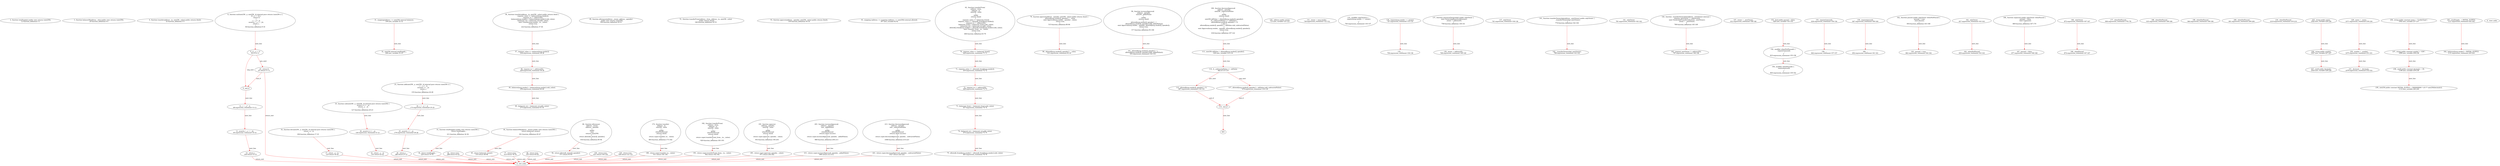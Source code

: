 digraph  {
12 [label="2_ function totalSupply() public view returns (uint256);\n12-function_definition-3-3", method="totalSupply()", type_label=function_definition];
20 [label="3_ function balanceOf(address _who) public view returns (uint256);\n20-function_definition-4-4", method="balanceOf(address _who)", type_label=function_definition];
32 [label="4_ function transfer(address _to, uint256 _value) public returns (bool);\n32-function_definition-5-5", method="transfer(address _to,uint256 _value)", type_label=function_definition];
64 [label="8_ function mul(uint256 _a, uint256 _b) internal pure returns (uint256 c) {\n    if (_a == 0) {\n      return 0;\n    }\n    c = _a * _b;\n    assert(c / _a == _b);\n    return c;\n  }\n64-function_definition-9-16", method="mul(uint256 _a,uint256 _b)", type_label=function_definition];
82 [label="9_ if__a == 0\n82-if-10-12", method="mul(uint256 _a,uint256 _b)", type_label=if];
1228 [label="9_ end_if", method="mul(uint256 _a,uint256 _b)", type_label=end_if];
87 [label="10_ return 0;\n87-return-11-11", method="mul(uint256 _a,uint256 _b)", type_label=return];
89 [label="12_ c = _a * _b;\n89-expression_statement-13-13", method="mul(uint256 _a,uint256 _b)", type_label=expression_statement];
95 [label="13_ assert(c / _a == _b);\n95-expression_statement-14-14", method="mul(uint256 _a,uint256 _b)", type_label=expression_statement];
104 [label="14_ return c;\n104-return-15-15", method="mul(uint256 _a,uint256 _b)", type_label=return];
106 [label="16_ function div(uint256 _a, uint256 _b) internal pure returns (uint256) {\n    return _a / _b;\n  }\n106-function_definition-17-19", method="div(uint256 _a,uint256 _b)", type_label=function_definition];
123 [label="17_ return _a / _b;\n123-return-18-18", method="div(uint256 _a,uint256 _b)", type_label=return];
127 [label="19_ function sub(uint256 _a, uint256 _b) internal pure returns (uint256) {\n    assert(_b <= _a);\n    return _a - _b;\n  }\n127-function_definition-20-23", method="sub(uint256 _a,uint256 _b)", type_label=function_definition];
144 [label="20_ assert(_b <= _a);\n144-expression_statement-21-21", method="sub(uint256 _a,uint256 _b)", type_label=expression_statement];
151 [label="21_ return _a - _b;\n151-return-22-22", method="sub(uint256 _a,uint256 _b)", type_label=return];
155 [label="23_ function add(uint256 _a, uint256 _b) internal pure returns (uint256 c) {\n    c = _a + _b;\n    assert(c >= _a);\n    return c;\n  }\n155-function_definition-24-28", method="add(uint256 _a,uint256 _b)", type_label=function_definition];
173 [label="24_ c = _a + _b;\n173-expression_statement-25-25", method="add(uint256 _a,uint256 _b)", type_label=expression_statement];
179 [label="25_ assert(c >= _a);\n179-expression_statement-26-26", method="add(uint256 _a,uint256 _b)", type_label=expression_statement];
186 [label="26_ return c;\n186-return-27-27", method="add(uint256 _a,uint256 _b)", type_label=return];
199 [label="31_ mapping(address => uint256) internal balances;\n199-new_variable-32-32", method="", type_label=new_variable];
206 [label="32_ uint256 internal totalSupply_;\n206-new_variable-33-33", method="", type_label=new_variable];
211 [label="33_ function totalSupply() public view returns (uint256) {\n    return totalSupply_;\n  }\n211-function_definition-34-36", method="totalSupply()", type_label=function_definition];
220 [label="34_ return totalSupply_;\n220-return-35-35", method="totalSupply()", type_label=return];
222 [label="36_ function transfer(address _to, uint256 _value) public returns (bool) {\n    require(_value <= balances[msg.sender]);\n    require(_to != address(0));\n    balances[msg.sender] = balances[msg.sender].sub(_value);\n    balances[_to] = balances[_to].add(_value);\n    emit Transfer(msg.sender, _to, _value);\n    return true;\n  }\n222-function_definition-37-44", method="transfer(address _to,uint256 _value)", type_label=function_definition];
238 [label="37_ require(_value <= balances[msg.sender]);\n238-expression_statement-38-38", method="transfer(address _to,uint256 _value)", type_label=expression_statement];
249 [label="38_ require(_to != address(0));\n249-expression_statement-39-39", method="transfer(address _to,uint256 _value)", type_label=expression_statement];
258 [label="39_ balances[msg.sender] = balances[msg.sender].sub(_value);\n258-expression_statement-40-40", method="transfer(address _to,uint256 _value)", type_label=expression_statement];
275 [label="40_ balances[_to] = balances[_to].add(_value);\n275-expression_statement-41-41", method="transfer(address _to,uint256 _value)", type_label=expression_statement];
298 [label="42_ return true;\n298-return-43-43", method="transfer(address _to,uint256 _value)", type_label=return];
301 [label="44_ function balanceOf(address _owner) public view returns (uint256) {\n    return balances[_owner];\n  }\n301-function_definition-45-47", method="balanceOf(address _owner)", type_label=function_definition];
314 [label="45_ return balances[_owner];\n314-return-46-46", method="balanceOf(address _owner)", type_label=return];
324 [label="49_ function allowance(address _owner, address _spender)\n    public view returns (uint256);\n324-function_definition-50-51", method="allowance(address _owner,address _spender)", type_label=function_definition];
340 [label="51_ function transferFrom(address _from, address _to, uint256 _value)\n    public returns (bool);\n340-function_definition-52-53", method="transferFrom(address _from,address _to,uint256 _value)", type_label=function_definition];
359 [label="53_ function approve(address _spender, uint256 _value) public returns (bool);\n359-function_definition-54-54", method="approve(address _spender,uint256 _value)", type_label=function_definition];
397 [label="61_ mapping (address => mapping (address => uint256)) internal allowed;\n397-new_variable-62-62", method="", type_label=new_variable];
406 [label="62_ function transferFrom(\n    address _from,\n    address _to,\n    uint256 _value\n  )\n    public\n    returns (bool)\n  {\n    require(_value <= balances[_from]);\n    require(_value <= allowed[_from][msg.sender]);\n    require(_to != address(0));\n    balances[_from] = balances[_from].sub(_value);\n    balances[_to] = balances[_to].add(_value);\n    allowed[_from][msg.sender] = allowed[_from][msg.sender].sub(_value);\n    emit Transfer(_from, _to, _value);\n    return true;\n  }\n406-function_definition-63-79", method="transferFrom(address _from,address _to,uint256 _value)", type_label=function_definition];
426 [label="70_ require(_value <= balances[_from]);\n426-expression_statement-71-71", method="transferFrom(address _from,address _to,uint256 _value)", type_label=expression_statement];
435 [label="71_ require(_value <= allowed[_from][msg.sender]);\n435-expression_statement-72-72", method="transferFrom(address _from,address _to,uint256 _value)", type_label=expression_statement];
448 [label="72_ require(_to != address(0));\n448-expression_statement-73-73", method="transferFrom(address _from,address _to,uint256 _value)", type_label=expression_statement];
457 [label="73_ balances[_from] = balances[_from].sub(_value);\n457-expression_statement-74-74", method="transferFrom(address _from,address _to,uint256 _value)", type_label=expression_statement];
470 [label="74_ balances[_to] = balances[_to].add(_value);\n470-expression_statement-75-75", method="transferFrom(address _from,address _to,uint256 _value)", type_label=expression_statement];
483 [label="75_ allowed[_from][msg.sender] = allowed[_from][msg.sender].sub(_value);\n483-expression_statement-76-76", method="transferFrom(address _from,address _to,uint256 _value)", type_label=expression_statement];
512 [label="77_ return true;\n512-return-78-78", method="transferFrom(address _from,address _to,uint256 _value)", type_label=return];
515 [label="79_ function approve(address _spender, uint256 _value) public returns (bool) {\n    allowed[msg.sender][_spender] = _value;\n    emit Approval(msg.sender, _spender, _value);\n    return true;\n  }\n515-function_definition-80-84", method="approve(address _spender,uint256 _value)", type_label=function_definition];
531 [label="80_ allowed[msg.sender][_spender] = _value;\n531-expression_statement-81-81", method="approve(address _spender,uint256 _value)", type_label=expression_statement];
551 [label="82_ return true;\n551-return-83-83", method="approve(address _spender,uint256 _value)", type_label=return];
554 [label="84_ function allowance(\n    address _owner,\n    address _spender\n   )\n    public\n    view\n    returns (uint256)\n  {\n    return allowed[_owner][_spender];\n  }\n554-function_definition-85-94", method="allowance(address _owner,address _spender)", type_label=function_definition];
571 [label="92_ return allowed[_owner][_spender];\n571-return-93-93", method="allowance(address _owner,address _spender)", type_label=return];
577 [label="94_ function increaseApproval(\n    address _spender,\n    uint256 _addedValue\n  )\n    public\n    returns (bool)\n  {\n    allowed[msg.sender][_spender] = (\n      allowed[msg.sender][_spender].add(_addedValue));\n    emit Approval(msg.sender, _spender, allowed[msg.sender][_spender]);\n    return true;\n  }\n577-function_definition-95-106", method="increaseApproval(address _spender,uint256 _addedValue)", type_label=function_definition];
593 [label="101_ allowed[msg.sender][_spender] = (\n      allowed[msg.sender][_spender].add(_addedValue));\n593-expression_statement-102-103", method="increaseApproval(address _spender,uint256 _addedValue)", type_label=expression_statement];
631 [label="104_ return true;\n631-return-105-105", method="increaseApproval(address _spender,uint256 _addedValue)", type_label=return];
634 [label="106_ function decreaseApproval(\n    address _spender,\n    uint256 _subtractedValue\n  )\n    public\n    returns (bool)\n  {\n    uint256 oldValue = allowed[msg.sender][_spender];\n    if (_subtractedValue >= oldValue) {\n      allowed[msg.sender][_spender] = 0;\n    } else {\n      allowed[msg.sender][_spender] = oldValue.sub(_subtractedValue);\n    }\n    emit Approval(msg.sender, _spender, allowed[msg.sender][_spender]);\n    return true;\n  }\n634-function_definition-107-122", method="decreaseApproval(address _spender,uint256 _subtractedValue)", type_label=function_definition];
650 [label="113_ uint256 oldValue = allowed[msg.sender][_spender];\n650-new_variable-114-114", method="decreaseApproval(address _spender,uint256 _subtractedValue)", type_label=new_variable];
662 [label="114_ if__subtractedValue >= oldValue\n662-if-115-119", method="decreaseApproval(address _spender,uint256 _subtractedValue)", type_label=if];
1808 [label="114_ end_if", method="decreaseApproval(address _spender,uint256 _subtractedValue)", type_label=end_if];
667 [label="115_ allowed[msg.sender][_spender] = 0;\n667-expression_statement-116-116", method="decreaseApproval(address _spender,uint256 _subtractedValue)", type_label=expression_statement];
678 [label="117_ allowed[msg.sender][_spender] = oldValue.sub(_subtractedValue);\n678-expression_statement-118-118", method="decreaseApproval(address _spender,uint256 _subtractedValue)", type_label=expression_statement];
709 [label="120_ return true;\n709-return-121-121", method="decreaseApproval(address _spender,uint256 _subtractedValue)", type_label=return];
715 [label="124_ address public owner;\n715-new_variable-125-125", method="", type_label=new_variable];
738 [label="131_ owner = msg.sender;\n738-expression_statement-132-132", method="", type_label=expression_statement];
744 [label="133_ modifier onlyOwner() {\n    require(msg.sender == owner);\n    _;\n  }\n744-expression_statement-134-137", method="", type_label=expression_statement];
747 [label="134_ require(msg.sender == owner);\n747-expression_statement-135-135", method="", type_label=expression_statement];
756 [label="135_ _;\n756-expression_statement-136-136", method="", type_label=expression_statement];
758 [label="137_ function renounceOwnership() public onlyOwner {\n    emit OwnershipRenounced(owner);\n    owner = address(0);\n  }\n758-function_definition-138-141", method="renounceOwnership()", type_label=function_definition];
761 [label="137_ onlyOwner\n761-expression_statement-138-138", method="renounceOwnership()", type_label=expression_statement];
768 [label="139_ owner = address(0);\n768-expression_statement-140-140", method="renounceOwnership()", type_label=expression_statement];
774 [label="141_ function transferOwnership(address _newOwner) public onlyOwner {\n    _transferOwnership(_newOwner);\n  }\n774-function_definition-142-144", method="transferOwnership(address _newOwner)", type_label=function_definition];
781 [label="141_ onlyOwner\n781-expression_statement-142-142", method="transferOwnership(address _newOwner)", type_label=expression_statement];
784 [label="142_ _transferOwnership(_newOwner);\n784-expression_statement-143-143", method="transferOwnership(address _newOwner)", type_label=expression_statement];
789 [label="144_ function _transferOwnership(address _newOwner) internal {\n    require(_newOwner != address(0));\n    emit OwnershipTransferred(owner, _newOwner);\n    owner = _newOwner;\n  }\n789-function_definition-145-149", method="_transferOwnership(address _newOwner)", type_label=function_definition];
797 [label="145_ require(_newOwner != address(0));\n797-expression_statement-146-146", method="_transferOwnership(address _newOwner)", type_label=expression_statement];
812 [label="147_ owner = _newOwner;\n812-expression_statement-148-148", method="_transferOwnership(address _newOwner)", type_label=expression_statement];
826 [label="153_ bool public paused = false;\n826-new_variable-154-154", method="", type_label=new_variable];
833 [label="154_ modifier whenNotPaused() {\n    require(!paused);\n    _;\n  }\n833-expression_statement-155-158", method="", type_label=expression_statement];
836 [label="155_ require(!paused);\n836-expression_statement-156-156", method="", type_label=expression_statement];
842 [label="156_ _;\n842-expression_statement-157-157", method="", type_label=expression_statement];
844 [label="158_ modifier whenPaused() {\n    require(paused);\n    _;\n  }\n844-expression_statement-159-162", method="", type_label=expression_statement];
847 [label="159_ require(paused);\n847-expression_statement-160-160", method="", type_label=expression_statement];
852 [label="160_ _;\n852-expression_statement-161-161", method="", type_label=expression_statement];
854 [label="162_ function pause() public onlyOwner whenNotPaused {\n    paused = true;\n    emit Pause();\n  }\n854-function_definition-163-166", method="pause()", type_label=function_definition];
857 [label="162_ onlyOwner\n857-expression_statement-163-163", method="pause()", type_label=expression_statement];
859 [label="162_ whenNotPaused\n859-expression_statement-163-163", method="pause()", type_label=expression_statement];
862 [label="163_ paused = true;\n862-expression_statement-164-164", method="pause()", type_label=expression_statement];
869 [label="166_ function unpause() public onlyOwner whenPaused {\n    paused = false;\n    emit Unpause();\n  }\n869-function_definition-167-170", method="unpause()", type_label=function_definition];
872 [label="166_ onlyOwner\n872-expression_statement-167-167", method="unpause()", type_label=expression_statement];
874 [label="166_ whenPaused\n874-expression_statement-167-167", method="unpause()", type_label=expression_statement];
877 [label="167_ paused = false;\n877-expression_statement-168-168", method="unpause()", type_label=expression_statement];
893 [label="172_ function transfer(\n    address _to,\n    uint256 _value\n  )\n    public\n    whenNotPaused\n    returns (bool)\n  {\n    return super.transfer(_to, _value);\n  }\n893-function_definition-173-182", method="transfer(address _to,uint256 _value)", type_label=function_definition];
904 [label="177_ whenNotPaused\n904-expression_statement-178-178", method="transfer(address _to,uint256 _value)", type_label=expression_statement];
911 [label="180_ return super.transfer(_to, _value);\n911-return-181-181", method="transfer(address _to,uint256 _value)", type_label=return];
920 [label="182_ function transferFrom(\n    address _from,\n    address _to,\n    uint256 _value\n  )\n    public\n    whenNotPaused\n    returns (bool)\n  {\n    return super.transferFrom(_from, _to, _value);\n  }\n920-function_definition-183-193", method="transferFrom(address _from,address _to,uint256 _value)", type_label=function_definition];
935 [label="188_ whenNotPaused\n935-expression_statement-189-189", method="transferFrom(address _from,address _to,uint256 _value)", type_label=expression_statement];
942 [label="191_ return super.transferFrom(_from, _to, _value);\n942-return-192-192", method="transferFrom(address _from,address _to,uint256 _value)", type_label=return];
953 [label="193_ function approve(\n    address _spender,\n    uint256 _value\n  )\n    public\n    whenNotPaused\n    returns (bool)\n  {\n    return super.approve(_spender, _value);\n  }\n953-function_definition-194-203", method="approve(address _spender,uint256 _value)", type_label=function_definition];
964 [label="198_ whenNotPaused\n964-expression_statement-199-199", method="approve(address _spender,uint256 _value)", type_label=expression_statement];
971 [label="201_ return super.approve(_spender, _value);\n971-return-202-202", method="approve(address _spender,uint256 _value)", type_label=return];
980 [label="203_ function increaseApproval(\n    address _spender,\n    uint _addedValue\n  )\n    public\n    whenNotPaused\n    returns (bool success)\n  {\n    return super.increaseApproval(_spender, _addedValue);\n  }\n980-function_definition-204-213", method="increaseApproval(address _spender,uint _addedValue)", type_label=function_definition];
991 [label="208_ whenNotPaused\n991-expression_statement-209-209", method="increaseApproval(address _spender,uint _addedValue)", type_label=expression_statement];
999 [label="211_ return super.increaseApproval(_spender, _addedValue);\n999-return-212-212", method="increaseApproval(address _spender,uint _addedValue)", type_label=return];
1008 [label="213_ function decreaseApproval(\n    address _spender,\n    uint _subtractedValue\n  )\n    public\n    whenNotPaused\n    returns (bool success)\n  {\n    return super.decreaseApproval(_spender, _subtractedValue);\n  }\n1008-function_definition-214-223", method="decreaseApproval(address _spender,uint _subtractedValue)", type_label=function_definition];
1019 [label="218_ whenNotPaused\n1019-expression_statement-219-219", method="decreaseApproval(address _spender,uint _subtractedValue)", type_label=expression_statement];
1027 [label="221_ return super.decreaseApproval(_spender, _subtractedValue);\n1027-return-222-222", method="decreaseApproval(address _spender,uint _subtractedValue)", type_label=return];
1042 [label="225_ string public name;\n1042-new_variable-226-226", method="", type_label=new_variable];
1047 [label="226_ string public symbol;\n1047-new_variable-227-227", method="", type_label=new_variable];
1052 [label="227_ uint8 public decimals;\n1052-new_variable-228-228", method="", type_label=new_variable];
1071 [label="229_ name = _name;\n1071-expression_statement-230-230", method="", type_label=expression_statement];
1075 [label="230_ symbol = _symbol;\n1075-expression_statement-231-231", method="", type_label=expression_statement];
1079 [label="231_ decimals = _decimals;\n1079-expression_statement-232-232", method="", type_label=expression_statement];
1092 [label="236_ string public constant name = \"CirilloChain\";\n1092-new_variable-237-237", method="", type_label=new_variable];
1099 [label="237_ string public constant symbol = \"CIN\";\n1099-new_variable-238-238", method="", type_label=new_variable];
1106 [label="238_ uint8 public constant decimals = 18;\n1106-new_variable-239-239", method="", type_label=new_variable];
1112 [label="239_ uint256 public constant INITIAL_SUPPLY = 5000000000 * (10 ** uint256(decimals));\n1112-new_variable-240-240", method="", type_label=new_variable];
1127 [label="241_ totalSupply_ = INITIAL_SUPPLY;\n1127-expression_statement-242-242", method="", type_label=expression_statement];
1131 [label="242_ balances[msg.sender] = INITIAL_SUPPLY;\n1131-expression_statement-243-243", method="", type_label=expression_statement];
1 [label="0_ start_node", method="", type_label=start];
2 [label="0_ exit_node", method="", type_label=exit];
693;
64 -> 82  [color=red, controlflow_type=next_line, edge_type=CFG_edge, key=0, label=next_line];
82 -> 87  [color=red, controlflow_type=pos_next, edge_type=CFG_edge, key=0, label=pos_next];
82 -> 1228  [color=red, controlflow_type=neg_next, edge_type=CFG_edge, key=0, label=neg_next];
1228 -> 89  [color=red, controlflow_type=next_line, edge_type=CFG_edge, key=0, label=next_line];
87 -> 1228  [color=red, controlflow_type=end_if, edge_type=CFG_edge, key=0, label=end_if];
87 -> 2  [color=red, controlflow_type=return_exit, edge_type=CFG_edge, key=0, label=return_exit];
89 -> 95  [color=red, controlflow_type=next_line, edge_type=CFG_edge, key=0, label=next_line];
95 -> 104  [color=red, controlflow_type=next_line, edge_type=CFG_edge, key=0, label=next_line];
104 -> 2  [color=red, controlflow_type=return_exit, edge_type=CFG_edge, key=0, label=return_exit];
106 -> 123  [color=red, controlflow_type=next_line, edge_type=CFG_edge, key=0, label=next_line];
123 -> 2  [color=red, controlflow_type=return_exit, edge_type=CFG_edge, key=0, label=return_exit];
127 -> 144  [color=red, controlflow_type=next_line, edge_type=CFG_edge, key=0, label=next_line];
144 -> 151  [color=red, controlflow_type=next_line, edge_type=CFG_edge, key=0, label=next_line];
151 -> 2  [color=red, controlflow_type=return_exit, edge_type=CFG_edge, key=0, label=return_exit];
155 -> 173  [color=red, controlflow_type=next_line, edge_type=CFG_edge, key=0, label=next_line];
173 -> 179  [color=red, controlflow_type=next_line, edge_type=CFG_edge, key=0, label=next_line];
179 -> 186  [color=red, controlflow_type=next_line, edge_type=CFG_edge, key=0, label=next_line];
186 -> 2  [color=red, controlflow_type=return_exit, edge_type=CFG_edge, key=0, label=return_exit];
199 -> 206  [color=red, controlflow_type=next_line, edge_type=CFG_edge, key=0, label=next_line];
211 -> 220  [color=red, controlflow_type=next_line, edge_type=CFG_edge, key=0, label=next_line];
220 -> 2  [color=red, controlflow_type=return_exit, edge_type=CFG_edge, key=0, label=return_exit];
222 -> 238  [color=red, controlflow_type=next_line, edge_type=CFG_edge, key=0, label=next_line];
238 -> 249  [color=red, controlflow_type=next_line, edge_type=CFG_edge, key=0, label=next_line];
249 -> 258  [color=red, controlflow_type=next_line, edge_type=CFG_edge, key=0, label=next_line];
258 -> 275  [color=red, controlflow_type=next_line, edge_type=CFG_edge, key=0, label=next_line];
298 -> 2  [color=red, controlflow_type=return_exit, edge_type=CFG_edge, key=0, label=return_exit];
301 -> 314  [color=red, controlflow_type=next_line, edge_type=CFG_edge, key=0, label=next_line];
314 -> 2  [color=red, controlflow_type=return_exit, edge_type=CFG_edge, key=0, label=return_exit];
406 -> 426  [color=red, controlflow_type=next_line, edge_type=CFG_edge, key=0, label=next_line];
426 -> 435  [color=red, controlflow_type=next_line, edge_type=CFG_edge, key=0, label=next_line];
435 -> 448  [color=red, controlflow_type=next_line, edge_type=CFG_edge, key=0, label=next_line];
448 -> 457  [color=red, controlflow_type=next_line, edge_type=CFG_edge, key=0, label=next_line];
457 -> 470  [color=red, controlflow_type=next_line, edge_type=CFG_edge, key=0, label=next_line];
470 -> 483  [color=red, controlflow_type=next_line, edge_type=CFG_edge, key=0, label=next_line];
512 -> 2  [color=red, controlflow_type=return_exit, edge_type=CFG_edge, key=0, label=return_exit];
515 -> 531  [color=red, controlflow_type=next_line, edge_type=CFG_edge, key=0, label=next_line];
551 -> 2  [color=red, controlflow_type=return_exit, edge_type=CFG_edge, key=0, label=return_exit];
554 -> 571  [color=red, controlflow_type=next_line, edge_type=CFG_edge, key=0, label=next_line];
571 -> 2  [color=red, controlflow_type=return_exit, edge_type=CFG_edge, key=0, label=return_exit];
577 -> 593  [color=red, controlflow_type=next_line, edge_type=CFG_edge, key=0, label=next_line];
631 -> 2  [color=red, controlflow_type=return_exit, edge_type=CFG_edge, key=0, label=return_exit];
634 -> 650  [color=red, controlflow_type=next_line, edge_type=CFG_edge, key=0, label=next_line];
650 -> 662  [color=red, controlflow_type=next_line, edge_type=CFG_edge, key=0, label=next_line];
662 -> 667  [color=red, controlflow_type=pos_next, edge_type=CFG_edge, key=0, label=pos_next];
662 -> 678  [color=red, controlflow_type=neg_next, edge_type=CFG_edge, key=0, label=neg_next];
1808 -> 693  [color=red, controlflow_type=next_line, edge_type=CFG_edge, key=0, label=next_line];
667 -> 1808  [color=red, controlflow_type=end_if, edge_type=CFG_edge, key=0, label=end_if];
678 -> 1808  [color=red, controlflow_type=end_if, edge_type=CFG_edge, key=0, label=end_if];
709 -> 2  [color=red, controlflow_type=return_exit, edge_type=CFG_edge, key=0, label=return_exit];
747 -> 756  [color=red, controlflow_type=next_line, edge_type=CFG_edge, key=0, label=next_line];
758 -> 768  [color=red, controlflow_type=next_line, edge_type=CFG_edge, key=0, label=next_line];
774 -> 784  [color=red, controlflow_type=next_line, edge_type=CFG_edge, key=0, label=next_line];
789 -> 797  [color=red, controlflow_type=next_line, edge_type=CFG_edge, key=0, label=next_line];
826 -> 833  [color=red, controlflow_type=next_line, edge_type=CFG_edge, key=0, label=next_line];
833 -> 844  [color=red, controlflow_type=next_line, edge_type=CFG_edge, key=0, label=next_line];
836 -> 842  [color=red, controlflow_type=next_line, edge_type=CFG_edge, key=0, label=next_line];
847 -> 852  [color=red, controlflow_type=next_line, edge_type=CFG_edge, key=0, label=next_line];
854 -> 862  [color=red, controlflow_type=next_line, edge_type=CFG_edge, key=0, label=next_line];
857 -> 859  [color=red, controlflow_type=next_line, edge_type=CFG_edge, key=0, label=next_line];
869 -> 877  [color=red, controlflow_type=next_line, edge_type=CFG_edge, key=0, label=next_line];
872 -> 874  [color=red, controlflow_type=next_line, edge_type=CFG_edge, key=0, label=next_line];
893 -> 911  [color=red, controlflow_type=next_line, edge_type=CFG_edge, key=0, label=next_line];
911 -> 2  [color=red, controlflow_type=return_exit, edge_type=CFG_edge, key=0, label=return_exit];
920 -> 942  [color=red, controlflow_type=next_line, edge_type=CFG_edge, key=0, label=next_line];
942 -> 2  [color=red, controlflow_type=return_exit, edge_type=CFG_edge, key=0, label=return_exit];
953 -> 971  [color=red, controlflow_type=next_line, edge_type=CFG_edge, key=0, label=next_line];
971 -> 2  [color=red, controlflow_type=return_exit, edge_type=CFG_edge, key=0, label=return_exit];
980 -> 999  [color=red, controlflow_type=next_line, edge_type=CFG_edge, key=0, label=next_line];
999 -> 2  [color=red, controlflow_type=return_exit, edge_type=CFG_edge, key=0, label=return_exit];
1008 -> 1027  [color=red, controlflow_type=next_line, edge_type=CFG_edge, key=0, label=next_line];
1027 -> 2  [color=red, controlflow_type=return_exit, edge_type=CFG_edge, key=0, label=return_exit];
1042 -> 1047  [color=red, controlflow_type=next_line, edge_type=CFG_edge, key=0, label=next_line];
1047 -> 1052  [color=red, controlflow_type=next_line, edge_type=CFG_edge, key=0, label=next_line];
1071 -> 1075  [color=red, controlflow_type=next_line, edge_type=CFG_edge, key=0, label=next_line];
1075 -> 1079  [color=red, controlflow_type=next_line, edge_type=CFG_edge, key=0, label=next_line];
1092 -> 1099  [color=red, controlflow_type=next_line, edge_type=CFG_edge, key=0, label=next_line];
1099 -> 1106  [color=red, controlflow_type=next_line, edge_type=CFG_edge, key=0, label=next_line];
1106 -> 1112  [color=red, controlflow_type=next_line, edge_type=CFG_edge, key=0, label=next_line];
1127 -> 1131  [color=red, controlflow_type=next_line, edge_type=CFG_edge, key=0, label=next_line];
}
